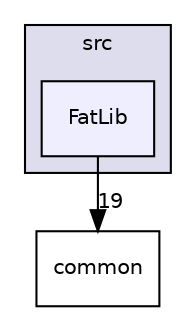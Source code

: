 digraph "C:/Users/Shadow/Documents/GitHub/ERISCore/lib/SdFat-beta-master/src/FatLib" {
  compound=true
  node [ fontsize="10", fontname="Helvetica"];
  edge [ labelfontsize="10", labelfontname="Helvetica"];
  subgraph clusterdir_ea07528d4a32d2d88075cc43f02c8397 {
    graph [ bgcolor="#ddddee", pencolor="black", label="src" fontname="Helvetica", fontsize="10", URL="dir_ea07528d4a32d2d88075cc43f02c8397.html"]
  dir_7d599419fe0781ffdd28affbaf7e8a42 [shape=box, label="FatLib", style="filled", fillcolor="#eeeeff", pencolor="black", URL="dir_7d599419fe0781ffdd28affbaf7e8a42.html"];
  }
  dir_9b0d0320bfccf1220a4d254fcf913ca2 [shape=box label="common" URL="dir_9b0d0320bfccf1220a4d254fcf913ca2.html"];
  dir_7d599419fe0781ffdd28affbaf7e8a42->dir_9b0d0320bfccf1220a4d254fcf913ca2 [headlabel="19", labeldistance=1.5 headhref="dir_000032_000029.html"];
}
